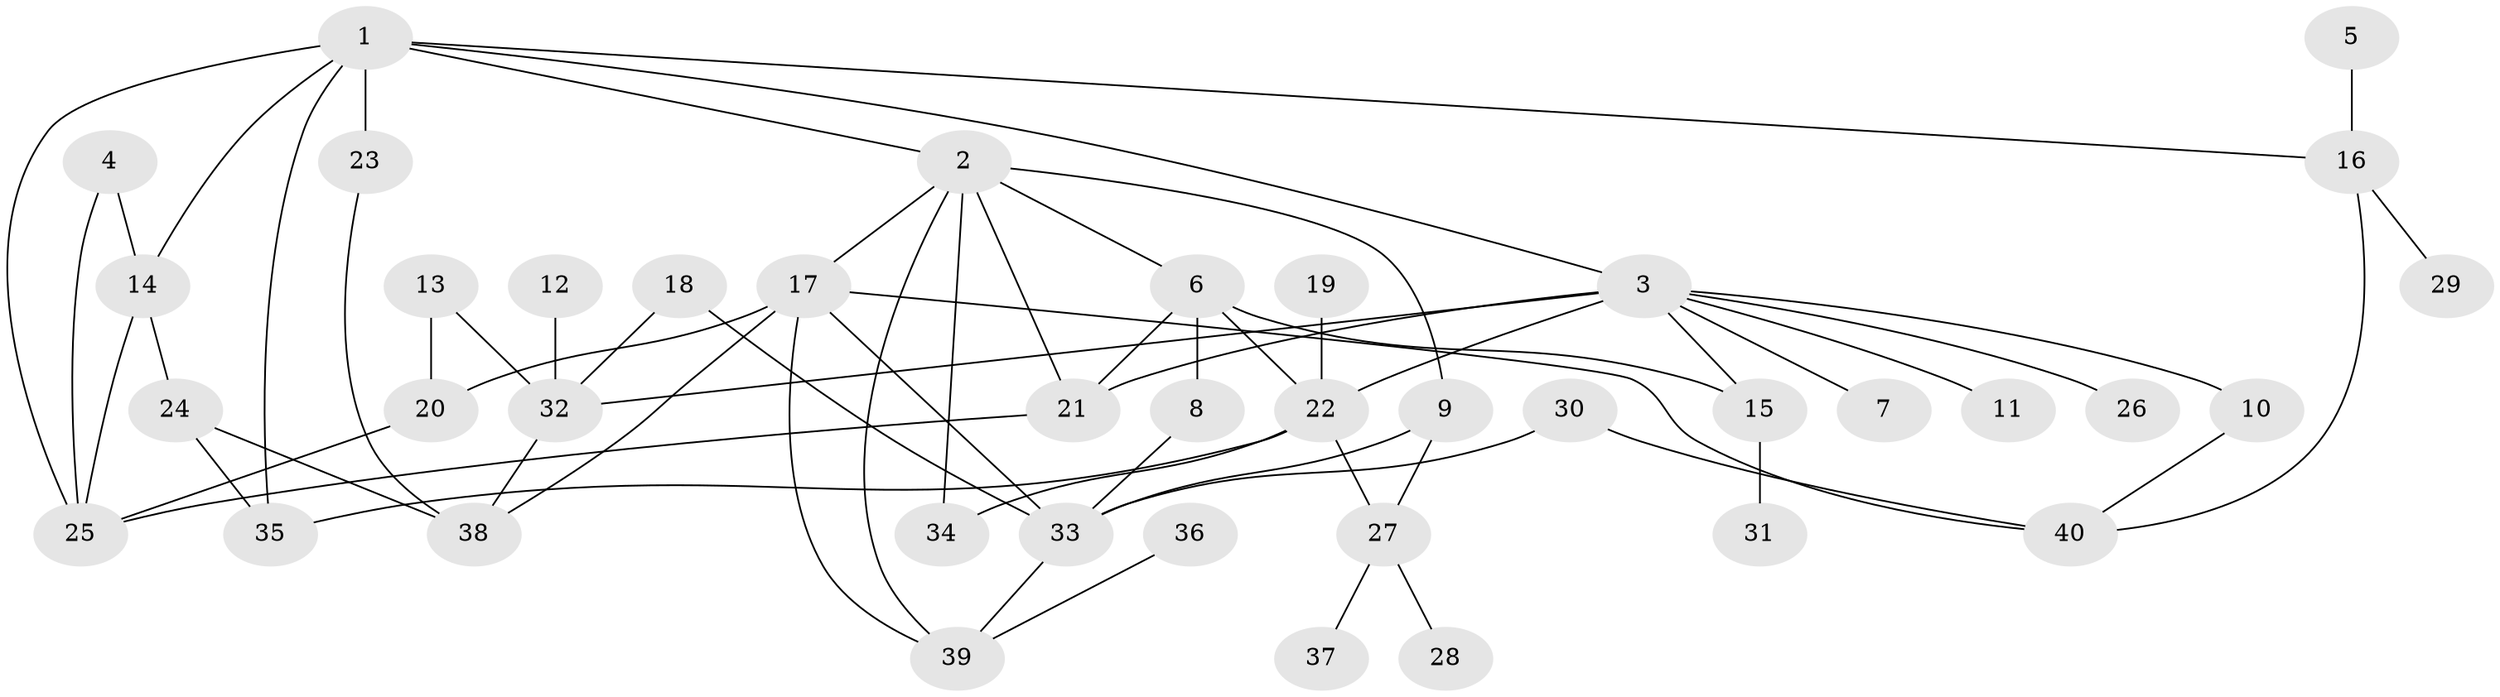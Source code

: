 // original degree distribution, {8: 0.012658227848101266, 7: 0.012658227848101266, 3: 0.25316455696202533, 6: 0.02531645569620253, 5: 0.0379746835443038, 4: 0.16455696202531644, 2: 0.24050632911392406, 1: 0.25316455696202533}
// Generated by graph-tools (version 1.1) at 2025/49/03/09/25 03:49:18]
// undirected, 40 vertices, 63 edges
graph export_dot {
graph [start="1"]
  node [color=gray90,style=filled];
  1;
  2;
  3;
  4;
  5;
  6;
  7;
  8;
  9;
  10;
  11;
  12;
  13;
  14;
  15;
  16;
  17;
  18;
  19;
  20;
  21;
  22;
  23;
  24;
  25;
  26;
  27;
  28;
  29;
  30;
  31;
  32;
  33;
  34;
  35;
  36;
  37;
  38;
  39;
  40;
  1 -- 2 [weight=1.0];
  1 -- 3 [weight=1.0];
  1 -- 14 [weight=1.0];
  1 -- 16 [weight=1.0];
  1 -- 23 [weight=1.0];
  1 -- 25 [weight=1.0];
  1 -- 35 [weight=1.0];
  2 -- 6 [weight=1.0];
  2 -- 9 [weight=1.0];
  2 -- 17 [weight=1.0];
  2 -- 21 [weight=1.0];
  2 -- 34 [weight=1.0];
  2 -- 39 [weight=1.0];
  3 -- 7 [weight=1.0];
  3 -- 10 [weight=1.0];
  3 -- 11 [weight=1.0];
  3 -- 15 [weight=1.0];
  3 -- 21 [weight=1.0];
  3 -- 22 [weight=1.0];
  3 -- 26 [weight=1.0];
  3 -- 32 [weight=2.0];
  4 -- 14 [weight=1.0];
  4 -- 25 [weight=1.0];
  5 -- 16 [weight=1.0];
  6 -- 8 [weight=1.0];
  6 -- 15 [weight=1.0];
  6 -- 21 [weight=1.0];
  6 -- 22 [weight=1.0];
  8 -- 33 [weight=1.0];
  9 -- 27 [weight=1.0];
  9 -- 33 [weight=1.0];
  10 -- 40 [weight=1.0];
  12 -- 32 [weight=1.0];
  13 -- 20 [weight=2.0];
  13 -- 32 [weight=1.0];
  14 -- 24 [weight=1.0];
  14 -- 25 [weight=1.0];
  15 -- 31 [weight=1.0];
  16 -- 29 [weight=1.0];
  16 -- 40 [weight=1.0];
  17 -- 20 [weight=1.0];
  17 -- 33 [weight=1.0];
  17 -- 38 [weight=1.0];
  17 -- 39 [weight=1.0];
  17 -- 40 [weight=1.0];
  18 -- 32 [weight=1.0];
  18 -- 33 [weight=1.0];
  19 -- 22 [weight=1.0];
  20 -- 25 [weight=1.0];
  21 -- 25 [weight=1.0];
  22 -- 27 [weight=1.0];
  22 -- 34 [weight=1.0];
  22 -- 35 [weight=1.0];
  23 -- 38 [weight=1.0];
  24 -- 35 [weight=1.0];
  24 -- 38 [weight=1.0];
  27 -- 28 [weight=1.0];
  27 -- 37 [weight=1.0];
  30 -- 33 [weight=1.0];
  30 -- 40 [weight=1.0];
  32 -- 38 [weight=1.0];
  33 -- 39 [weight=1.0];
  36 -- 39 [weight=1.0];
}
